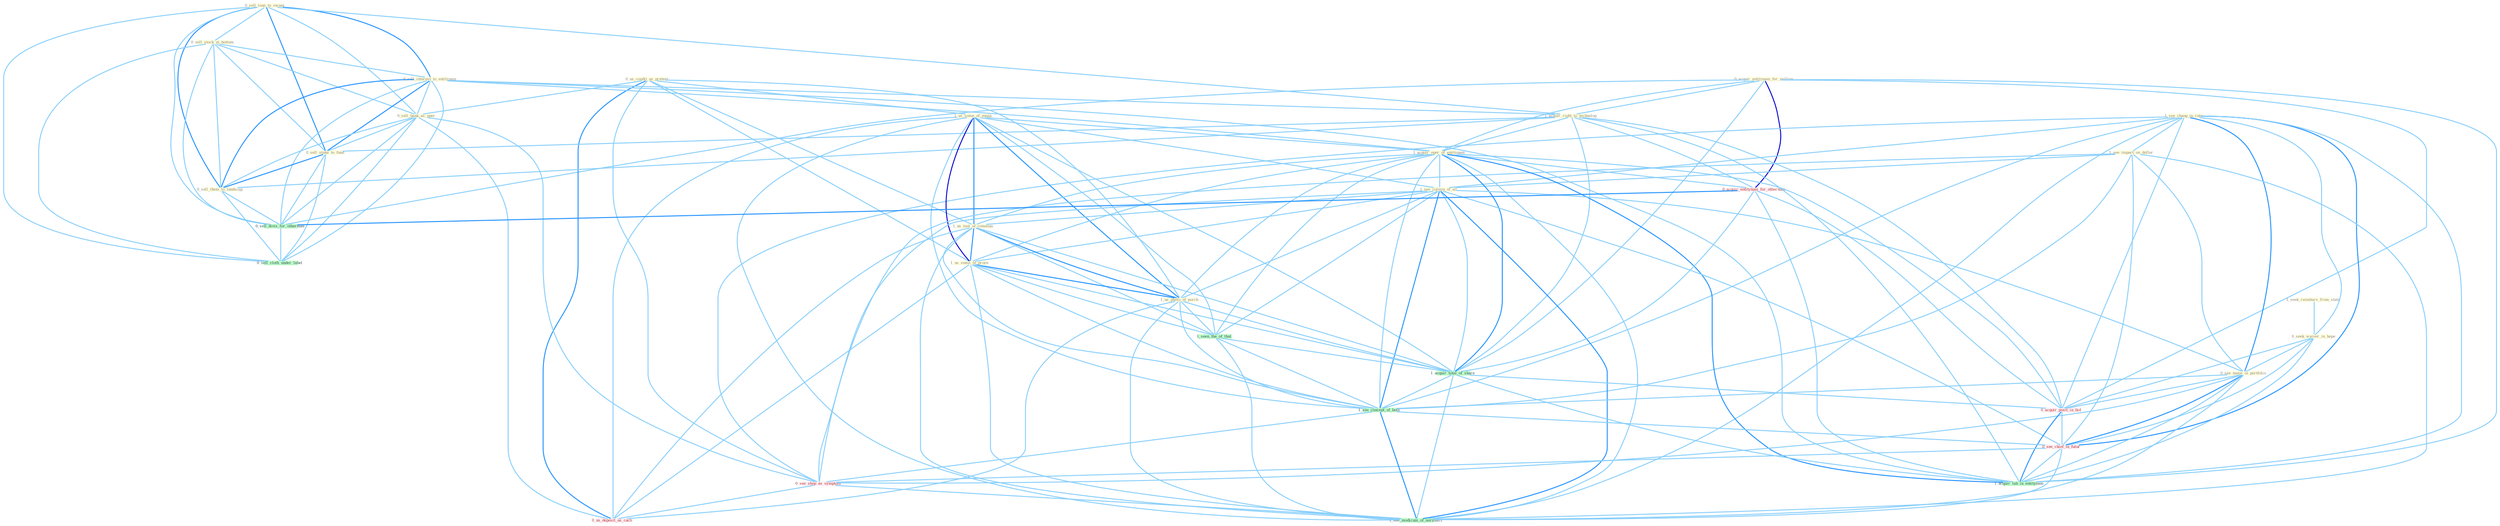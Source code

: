 Graph G{ 
    node
    [shape=polygon,style=filled,width=.5,height=.06,color="#BDFCC9",fixedsize=true,fontsize=4,
    fontcolor="#2f4f4f"];
    {node
    [color="#ffffe0", fontcolor="#8b7d6b"] "0_sell_loan_to_owner " "0_acquir_entitynam_for_million " "0_us_condit_as_pretext " "0_sell_stock_at_bottom " "1_seek_reimburs_from_state " "0_sell_interest_to_entitynam " "1_see_chang_in_rate " "1_acquir_right_to_technolog " "0_sell_bank_as_oper " "0_sell_stake_to_fund " "1_us_some_of_equip " "1_see_impact_on_dollar " "1_acquir_oper_of_entitynam " "1_see_culmin_of_all " "0_seek_waiver_in_hope " "1_us_tool_of_commun " "1_us_some_of_proce " "0_sell_them_to_landscap " "0_see_name_in_portfolio " "1_us_photo_of_porch "}
{node [color="#fff0f5", fontcolor="#b22222"] "0_acquir_entitynam_for_othernum " "0_acquir_posit_in_bid " "0_see_chief_in_futur " "0_see_shop_as_symptom " "0_us_deposit_as_cach "}
edge [color="#B0E2FF"];

	"0_sell_loan_to_owner " -- "0_sell_stock_at_bottom " [w="1", color="#87cefa" ];
	"0_sell_loan_to_owner " -- "0_sell_interest_to_entitynam " [w="2", color="#1e90ff" , len=0.8];
	"0_sell_loan_to_owner " -- "1_acquir_right_to_technolog " [w="1", color="#87cefa" ];
	"0_sell_loan_to_owner " -- "0_sell_bank_as_oper " [w="1", color="#87cefa" ];
	"0_sell_loan_to_owner " -- "0_sell_stake_to_fund " [w="2", color="#1e90ff" , len=0.8];
	"0_sell_loan_to_owner " -- "0_sell_them_to_landscap " [w="2", color="#1e90ff" , len=0.8];
	"0_sell_loan_to_owner " -- "0_sell_divis_for_othernum " [w="1", color="#87cefa" ];
	"0_sell_loan_to_owner " -- "0_sell_cloth_under_label " [w="1", color="#87cefa" ];
	"0_acquir_entitynam_for_million " -- "1_acquir_right_to_technolog " [w="1", color="#87cefa" ];
	"0_acquir_entitynam_for_million " -- "1_acquir_oper_of_entitynam " [w="1", color="#87cefa" ];
	"0_acquir_entitynam_for_million " -- "0_acquir_entitynam_for_othernum " [w="3", color="#0000cd" , len=0.6];
	"0_acquir_entitynam_for_million " -- "0_sell_divis_for_othernum " [w="1", color="#87cefa" ];
	"0_acquir_entitynam_for_million " -- "1_acquir_total_of_share " [w="1", color="#87cefa" ];
	"0_acquir_entitynam_for_million " -- "0_acquir_posit_in_bid " [w="1", color="#87cefa" ];
	"0_acquir_entitynam_for_million " -- "1_acquir_lab_in_entitynam " [w="1", color="#87cefa" ];
	"0_us_condit_as_pretext " -- "0_sell_bank_as_oper " [w="1", color="#87cefa" ];
	"0_us_condit_as_pretext " -- "1_us_some_of_equip " [w="1", color="#87cefa" ];
	"0_us_condit_as_pretext " -- "1_us_tool_of_commun " [w="1", color="#87cefa" ];
	"0_us_condit_as_pretext " -- "1_us_some_of_proce " [w="1", color="#87cefa" ];
	"0_us_condit_as_pretext " -- "1_us_photo_of_porch " [w="1", color="#87cefa" ];
	"0_us_condit_as_pretext " -- "0_see_shop_as_symptom " [w="1", color="#87cefa" ];
	"0_us_condit_as_pretext " -- "0_us_deposit_as_cach " [w="2", color="#1e90ff" , len=0.8];
	"0_sell_stock_at_bottom " -- "0_sell_interest_to_entitynam " [w="1", color="#87cefa" ];
	"0_sell_stock_at_bottom " -- "0_sell_bank_as_oper " [w="1", color="#87cefa" ];
	"0_sell_stock_at_bottom " -- "0_sell_stake_to_fund " [w="1", color="#87cefa" ];
	"0_sell_stock_at_bottom " -- "0_sell_them_to_landscap " [w="1", color="#87cefa" ];
	"0_sell_stock_at_bottom " -- "0_sell_divis_for_othernum " [w="1", color="#87cefa" ];
	"0_sell_stock_at_bottom " -- "0_sell_cloth_under_label " [w="1", color="#87cefa" ];
	"1_seek_reimburs_from_state " -- "0_seek_waiver_in_hope " [w="1", color="#87cefa" ];
	"0_sell_interest_to_entitynam " -- "1_acquir_right_to_technolog " [w="1", color="#87cefa" ];
	"0_sell_interest_to_entitynam " -- "0_sell_bank_as_oper " [w="1", color="#87cefa" ];
	"0_sell_interest_to_entitynam " -- "0_sell_stake_to_fund " [w="2", color="#1e90ff" , len=0.8];
	"0_sell_interest_to_entitynam " -- "1_acquir_oper_of_entitynam " [w="1", color="#87cefa" ];
	"0_sell_interest_to_entitynam " -- "0_sell_them_to_landscap " [w="2", color="#1e90ff" , len=0.8];
	"0_sell_interest_to_entitynam " -- "0_sell_divis_for_othernum " [w="1", color="#87cefa" ];
	"0_sell_interest_to_entitynam " -- "0_sell_cloth_under_label " [w="1", color="#87cefa" ];
	"0_sell_interest_to_entitynam " -- "1_acquir_lab_in_entitynam " [w="1", color="#87cefa" ];
	"1_see_chang_in_rate " -- "1_see_impact_on_dollar " [w="1", color="#87cefa" ];
	"1_see_chang_in_rate " -- "1_see_culmin_of_all " [w="1", color="#87cefa" ];
	"1_see_chang_in_rate " -- "0_seek_waiver_in_hope " [w="1", color="#87cefa" ];
	"1_see_chang_in_rate " -- "0_see_name_in_portfolio " [w="2", color="#1e90ff" , len=0.8];
	"1_see_chang_in_rate " -- "0_acquir_posit_in_bid " [w="1", color="#87cefa" ];
	"1_see_chang_in_rate " -- "1_see_concept_of_both " [w="1", color="#87cefa" ];
	"1_see_chang_in_rate " -- "0_see_chief_in_futur " [w="2", color="#1e90ff" , len=0.8];
	"1_see_chang_in_rate " -- "0_see_shop_as_symptom " [w="1", color="#87cefa" ];
	"1_see_chang_in_rate " -- "1_acquir_lab_in_entitynam " [w="1", color="#87cefa" ];
	"1_see_chang_in_rate " -- "1_see_modicum_of_normalci " [w="1", color="#87cefa" ];
	"1_acquir_right_to_technolog " -- "0_sell_stake_to_fund " [w="1", color="#87cefa" ];
	"1_acquir_right_to_technolog " -- "1_acquir_oper_of_entitynam " [w="1", color="#87cefa" ];
	"1_acquir_right_to_technolog " -- "0_sell_them_to_landscap " [w="1", color="#87cefa" ];
	"1_acquir_right_to_technolog " -- "0_acquir_entitynam_for_othernum " [w="1", color="#87cefa" ];
	"1_acquir_right_to_technolog " -- "1_acquir_total_of_share " [w="1", color="#87cefa" ];
	"1_acquir_right_to_technolog " -- "0_acquir_posit_in_bid " [w="1", color="#87cefa" ];
	"1_acquir_right_to_technolog " -- "1_acquir_lab_in_entitynam " [w="1", color="#87cefa" ];
	"0_sell_bank_as_oper " -- "0_sell_stake_to_fund " [w="1", color="#87cefa" ];
	"0_sell_bank_as_oper " -- "0_sell_them_to_landscap " [w="1", color="#87cefa" ];
	"0_sell_bank_as_oper " -- "0_sell_divis_for_othernum " [w="1", color="#87cefa" ];
	"0_sell_bank_as_oper " -- "0_sell_cloth_under_label " [w="1", color="#87cefa" ];
	"0_sell_bank_as_oper " -- "0_see_shop_as_symptom " [w="1", color="#87cefa" ];
	"0_sell_bank_as_oper " -- "0_us_deposit_as_cach " [w="1", color="#87cefa" ];
	"0_sell_stake_to_fund " -- "0_sell_them_to_landscap " [w="2", color="#1e90ff" , len=0.8];
	"0_sell_stake_to_fund " -- "0_sell_divis_for_othernum " [w="1", color="#87cefa" ];
	"0_sell_stake_to_fund " -- "0_sell_cloth_under_label " [w="1", color="#87cefa" ];
	"1_us_some_of_equip " -- "1_acquir_oper_of_entitynam " [w="1", color="#87cefa" ];
	"1_us_some_of_equip " -- "1_see_culmin_of_all " [w="1", color="#87cefa" ];
	"1_us_some_of_equip " -- "1_us_tool_of_commun " [w="2", color="#1e90ff" , len=0.8];
	"1_us_some_of_equip " -- "1_us_some_of_proce " [w="3", color="#0000cd" , len=0.6];
	"1_us_some_of_equip " -- "1_us_photo_of_porch " [w="2", color="#1e90ff" , len=0.8];
	"1_us_some_of_equip " -- "1_seen_the_of_that " [w="1", color="#87cefa" ];
	"1_us_some_of_equip " -- "1_acquir_total_of_share " [w="1", color="#87cefa" ];
	"1_us_some_of_equip " -- "1_see_concept_of_both " [w="1", color="#87cefa" ];
	"1_us_some_of_equip " -- "0_us_deposit_as_cach " [w="1", color="#87cefa" ];
	"1_us_some_of_equip " -- "1_see_modicum_of_normalci " [w="1", color="#87cefa" ];
	"1_see_impact_on_dollar " -- "1_see_culmin_of_all " [w="1", color="#87cefa" ];
	"1_see_impact_on_dollar " -- "0_see_name_in_portfolio " [w="1", color="#87cefa" ];
	"1_see_impact_on_dollar " -- "1_see_concept_of_both " [w="1", color="#87cefa" ];
	"1_see_impact_on_dollar " -- "0_see_chief_in_futur " [w="1", color="#87cefa" ];
	"1_see_impact_on_dollar " -- "0_see_shop_as_symptom " [w="1", color="#87cefa" ];
	"1_see_impact_on_dollar " -- "1_see_modicum_of_normalci " [w="1", color="#87cefa" ];
	"1_acquir_oper_of_entitynam " -- "1_see_culmin_of_all " [w="1", color="#87cefa" ];
	"1_acquir_oper_of_entitynam " -- "1_us_tool_of_commun " [w="1", color="#87cefa" ];
	"1_acquir_oper_of_entitynam " -- "1_us_some_of_proce " [w="1", color="#87cefa" ];
	"1_acquir_oper_of_entitynam " -- "1_us_photo_of_porch " [w="1", color="#87cefa" ];
	"1_acquir_oper_of_entitynam " -- "0_acquir_entitynam_for_othernum " [w="1", color="#87cefa" ];
	"1_acquir_oper_of_entitynam " -- "1_seen_the_of_that " [w="1", color="#87cefa" ];
	"1_acquir_oper_of_entitynam " -- "1_acquir_total_of_share " [w="2", color="#1e90ff" , len=0.8];
	"1_acquir_oper_of_entitynam " -- "0_acquir_posit_in_bid " [w="1", color="#87cefa" ];
	"1_acquir_oper_of_entitynam " -- "1_see_concept_of_both " [w="1", color="#87cefa" ];
	"1_acquir_oper_of_entitynam " -- "1_acquir_lab_in_entitynam " [w="2", color="#1e90ff" , len=0.8];
	"1_acquir_oper_of_entitynam " -- "1_see_modicum_of_normalci " [w="1", color="#87cefa" ];
	"1_see_culmin_of_all " -- "1_us_tool_of_commun " [w="1", color="#87cefa" ];
	"1_see_culmin_of_all " -- "1_us_some_of_proce " [w="1", color="#87cefa" ];
	"1_see_culmin_of_all " -- "0_see_name_in_portfolio " [w="1", color="#87cefa" ];
	"1_see_culmin_of_all " -- "1_us_photo_of_porch " [w="1", color="#87cefa" ];
	"1_see_culmin_of_all " -- "1_seen_the_of_that " [w="1", color="#87cefa" ];
	"1_see_culmin_of_all " -- "1_acquir_total_of_share " [w="1", color="#87cefa" ];
	"1_see_culmin_of_all " -- "1_see_concept_of_both " [w="2", color="#1e90ff" , len=0.8];
	"1_see_culmin_of_all " -- "0_see_chief_in_futur " [w="1", color="#87cefa" ];
	"1_see_culmin_of_all " -- "0_see_shop_as_symptom " [w="1", color="#87cefa" ];
	"1_see_culmin_of_all " -- "1_see_modicum_of_normalci " [w="2", color="#1e90ff" , len=0.8];
	"0_seek_waiver_in_hope " -- "0_see_name_in_portfolio " [w="1", color="#87cefa" ];
	"0_seek_waiver_in_hope " -- "0_acquir_posit_in_bid " [w="1", color="#87cefa" ];
	"0_seek_waiver_in_hope " -- "0_see_chief_in_futur " [w="1", color="#87cefa" ];
	"0_seek_waiver_in_hope " -- "1_acquir_lab_in_entitynam " [w="1", color="#87cefa" ];
	"1_us_tool_of_commun " -- "1_us_some_of_proce " [w="2", color="#1e90ff" , len=0.8];
	"1_us_tool_of_commun " -- "1_us_photo_of_porch " [w="2", color="#1e90ff" , len=0.8];
	"1_us_tool_of_commun " -- "1_seen_the_of_that " [w="1", color="#87cefa" ];
	"1_us_tool_of_commun " -- "1_acquir_total_of_share " [w="1", color="#87cefa" ];
	"1_us_tool_of_commun " -- "1_see_concept_of_both " [w="1", color="#87cefa" ];
	"1_us_tool_of_commun " -- "0_us_deposit_as_cach " [w="1", color="#87cefa" ];
	"1_us_tool_of_commun " -- "1_see_modicum_of_normalci " [w="1", color="#87cefa" ];
	"1_us_some_of_proce " -- "1_us_photo_of_porch " [w="2", color="#1e90ff" , len=0.8];
	"1_us_some_of_proce " -- "1_seen_the_of_that " [w="1", color="#87cefa" ];
	"1_us_some_of_proce " -- "1_acquir_total_of_share " [w="1", color="#87cefa" ];
	"1_us_some_of_proce " -- "1_see_concept_of_both " [w="1", color="#87cefa" ];
	"1_us_some_of_proce " -- "0_us_deposit_as_cach " [w="1", color="#87cefa" ];
	"1_us_some_of_proce " -- "1_see_modicum_of_normalci " [w="1", color="#87cefa" ];
	"0_sell_them_to_landscap " -- "0_sell_divis_for_othernum " [w="1", color="#87cefa" ];
	"0_sell_them_to_landscap " -- "0_sell_cloth_under_label " [w="1", color="#87cefa" ];
	"0_see_name_in_portfolio " -- "0_acquir_posit_in_bid " [w="1", color="#87cefa" ];
	"0_see_name_in_portfolio " -- "1_see_concept_of_both " [w="1", color="#87cefa" ];
	"0_see_name_in_portfolio " -- "0_see_chief_in_futur " [w="2", color="#1e90ff" , len=0.8];
	"0_see_name_in_portfolio " -- "0_see_shop_as_symptom " [w="1", color="#87cefa" ];
	"0_see_name_in_portfolio " -- "1_acquir_lab_in_entitynam " [w="1", color="#87cefa" ];
	"0_see_name_in_portfolio " -- "1_see_modicum_of_normalci " [w="1", color="#87cefa" ];
	"1_us_photo_of_porch " -- "1_seen_the_of_that " [w="1", color="#87cefa" ];
	"1_us_photo_of_porch " -- "1_acquir_total_of_share " [w="1", color="#87cefa" ];
	"1_us_photo_of_porch " -- "1_see_concept_of_both " [w="1", color="#87cefa" ];
	"1_us_photo_of_porch " -- "0_us_deposit_as_cach " [w="1", color="#87cefa" ];
	"1_us_photo_of_porch " -- "1_see_modicum_of_normalci " [w="1", color="#87cefa" ];
	"0_acquir_entitynam_for_othernum " -- "0_sell_divis_for_othernum " [w="2", color="#1e90ff" , len=0.8];
	"0_acquir_entitynam_for_othernum " -- "1_acquir_total_of_share " [w="1", color="#87cefa" ];
	"0_acquir_entitynam_for_othernum " -- "0_acquir_posit_in_bid " [w="1", color="#87cefa" ];
	"0_acquir_entitynam_for_othernum " -- "1_acquir_lab_in_entitynam " [w="1", color="#87cefa" ];
	"1_seen_the_of_that " -- "1_acquir_total_of_share " [w="1", color="#87cefa" ];
	"1_seen_the_of_that " -- "1_see_concept_of_both " [w="1", color="#87cefa" ];
	"1_seen_the_of_that " -- "1_see_modicum_of_normalci " [w="1", color="#87cefa" ];
	"0_sell_divis_for_othernum " -- "0_sell_cloth_under_label " [w="1", color="#87cefa" ];
	"1_acquir_total_of_share " -- "0_acquir_posit_in_bid " [w="1", color="#87cefa" ];
	"1_acquir_total_of_share " -- "1_see_concept_of_both " [w="1", color="#87cefa" ];
	"1_acquir_total_of_share " -- "1_acquir_lab_in_entitynam " [w="1", color="#87cefa" ];
	"1_acquir_total_of_share " -- "1_see_modicum_of_normalci " [w="1", color="#87cefa" ];
	"0_acquir_posit_in_bid " -- "0_see_chief_in_futur " [w="1", color="#87cefa" ];
	"0_acquir_posit_in_bid " -- "1_acquir_lab_in_entitynam " [w="2", color="#1e90ff" , len=0.8];
	"1_see_concept_of_both " -- "0_see_chief_in_futur " [w="1", color="#87cefa" ];
	"1_see_concept_of_both " -- "0_see_shop_as_symptom " [w="1", color="#87cefa" ];
	"1_see_concept_of_both " -- "1_see_modicum_of_normalci " [w="2", color="#1e90ff" , len=0.8];
	"0_see_chief_in_futur " -- "0_see_shop_as_symptom " [w="1", color="#87cefa" ];
	"0_see_chief_in_futur " -- "1_acquir_lab_in_entitynam " [w="1", color="#87cefa" ];
	"0_see_chief_in_futur " -- "1_see_modicum_of_normalci " [w="1", color="#87cefa" ];
	"0_see_shop_as_symptom " -- "0_us_deposit_as_cach " [w="1", color="#87cefa" ];
	"0_see_shop_as_symptom " -- "1_see_modicum_of_normalci " [w="1", color="#87cefa" ];
}